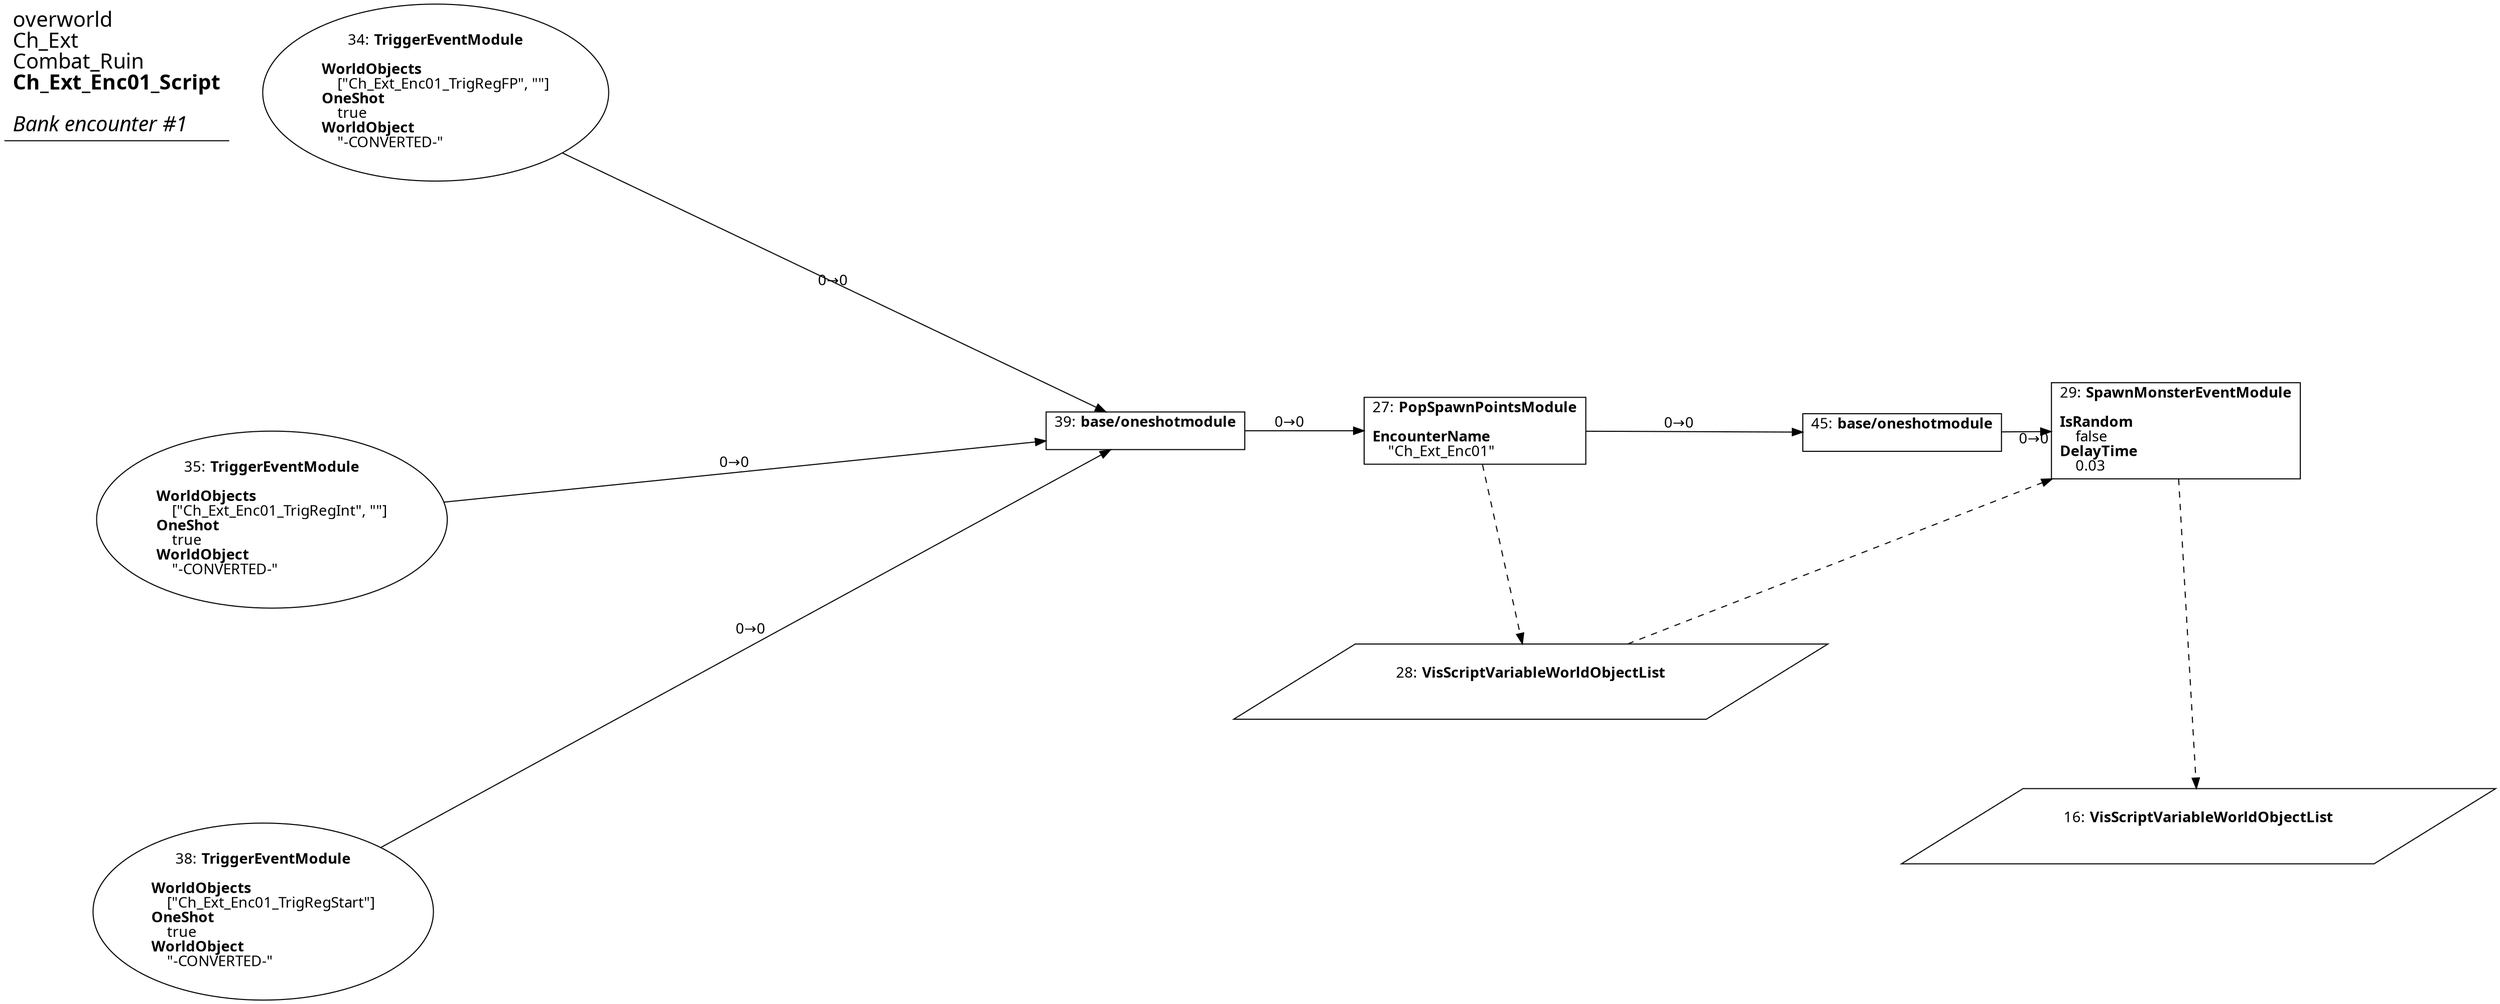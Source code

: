 digraph {
    layout = fdp;
    overlap = prism;
    sep = "+16";
    splines = spline;

    node [ shape = box ];

    graph [ fontname = "Segoe UI" ];
    node [ fontname = "Segoe UI" ];
    edge [ fontname = "Segoe UI" ];

    16 [ label = <16: <b>VisScriptVariableWorldObjectList</b><br/><br/>> ];
    16 [ shape = parallelogram ]
    16 [ pos = "0.768,-0.19000001!" ];

    27 [ label = <27: <b>PopSpawnPointsModule</b><br/><br/><b>EncounterName</b><br align="left"/>    &quot;Ch_Ext_Enc01&quot;<br align="left"/>> ];
    27 [ pos = "0.35300002,0.037!" ];
    27 -> 45 [ label = "0→0" ];
    27 -> 28 [ style = dashed ];

    28 [ label = <28: <b>VisScriptVariableWorldObjectList</b><br/><br/>> ];
    28 [ shape = parallelogram ]
    28 [ pos = "0.38500002,-0.10700001!" ];

    29 [ label = <29: <b>SpawnMonsterEventModule</b><br/><br/><b>IsRandom</b><br align="left"/>    false<br align="left"/><b>DelayTime</b><br align="left"/>    0.03<br align="left"/>> ];
    29 [ pos = "0.75500005,0.037!" ];
    29 -> 16 [ style = dashed ];
    28 -> 29 [ style = dashed ];

    34 [ label = <34: <b>TriggerEventModule</b><br/><br/><b>WorldObjects</b><br align="left"/>    [&quot;Ch_Ext_Enc01_TrigRegFP&quot;, &quot;&quot;]<br align="left"/><b>OneShot</b><br align="left"/>    true<br align="left"/><b>WorldObject</b><br align="left"/>    &quot;-CONVERTED-&quot;<br align="left"/>> ];
    34 [ shape = oval ]
    34 [ pos = "-0.326,0.23600002!" ];
    34 -> 39 [ label = "0→0" ];

    35 [ label = <35: <b>TriggerEventModule</b><br/><br/><b>WorldObjects</b><br align="left"/>    [&quot;Ch_Ext_Enc01_TrigRegInt&quot;, &quot;&quot;]<br align="left"/><b>OneShot</b><br align="left"/>    true<br align="left"/><b>WorldObject</b><br align="left"/>    &quot;-CONVERTED-&quot;<br align="left"/>> ];
    35 [ shape = oval ]
    35 [ pos = "-0.337,-0.014!" ];
    35 -> 39 [ label = "0→0" ];

    38 [ label = <38: <b>TriggerEventModule</b><br/><br/><b>WorldObjects</b><br align="left"/>    [&quot;Ch_Ext_Enc01_TrigRegStart&quot;]<br align="left"/><b>OneShot</b><br align="left"/>    true<br align="left"/><b>WorldObject</b><br align="left"/>    &quot;-CONVERTED-&quot;<br align="left"/>> ];
    38 [ shape = oval ]
    38 [ pos = "-0.342,-0.23900001!" ];
    38 -> 39 [ label = "0→0" ];

    39 [ label = <39: <b>base/oneshotmodule</b><br/><br/>> ];
    39 [ pos = "0.164,0.037!" ];
    39 -> 27 [ label = "0→0" ];

    45 [ label = <45: <b>base/oneshotmodule</b><br/><br/>> ];
    45 [ pos = "0.59800005,0.036000002!" ];
    45 -> 29 [ label = "0→0" ];

    title [ pos = "-0.34300002,0.23700002!" ];
    title [ shape = underline ];
    title [ label = <<font point-size="20">overworld<br align="left"/>Ch_Ext<br align="left"/>Combat_Ruin<br align="left"/><b>Ch_Ext_Enc01_Script</b><br align="left"/><br/><i>Bank encounter #1</i><br align="left"/></font>> ];
}

